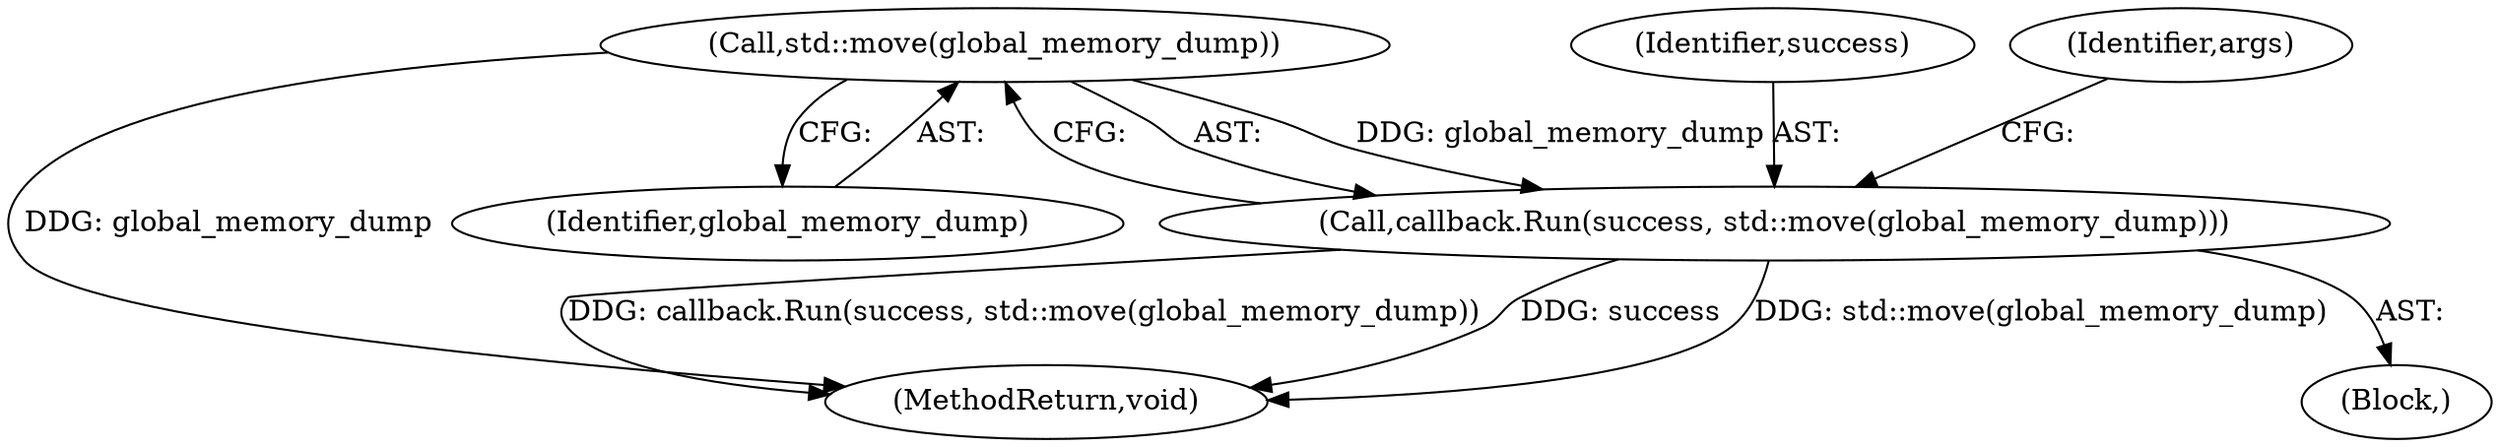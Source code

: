 digraph "0_Chrome_b44e68087804e6543a99c87076ab7648d11d9b07_3@API" {
"1000117" [label="(Call,std::move(global_memory_dump))"];
"1000115" [label="(Call,callback.Run(success, std::move(global_memory_dump)))"];
"1000116" [label="(Identifier,success)"];
"1000125" [label="(MethodReturn,void)"];
"1000117" [label="(Call,std::move(global_memory_dump))"];
"1000115" [label="(Call,callback.Run(success, std::move(global_memory_dump)))"];
"1000114" [label="(Block,)"];
"1000121" [label="(Identifier,args)"];
"1000118" [label="(Identifier,global_memory_dump)"];
"1000117" -> "1000115"  [label="AST: "];
"1000117" -> "1000118"  [label="CFG: "];
"1000118" -> "1000117"  [label="AST: "];
"1000115" -> "1000117"  [label="CFG: "];
"1000117" -> "1000125"  [label="DDG: global_memory_dump"];
"1000117" -> "1000115"  [label="DDG: global_memory_dump"];
"1000115" -> "1000114"  [label="AST: "];
"1000116" -> "1000115"  [label="AST: "];
"1000121" -> "1000115"  [label="CFG: "];
"1000115" -> "1000125"  [label="DDG: std::move(global_memory_dump)"];
"1000115" -> "1000125"  [label="DDG: callback.Run(success, std::move(global_memory_dump))"];
"1000115" -> "1000125"  [label="DDG: success"];
}

